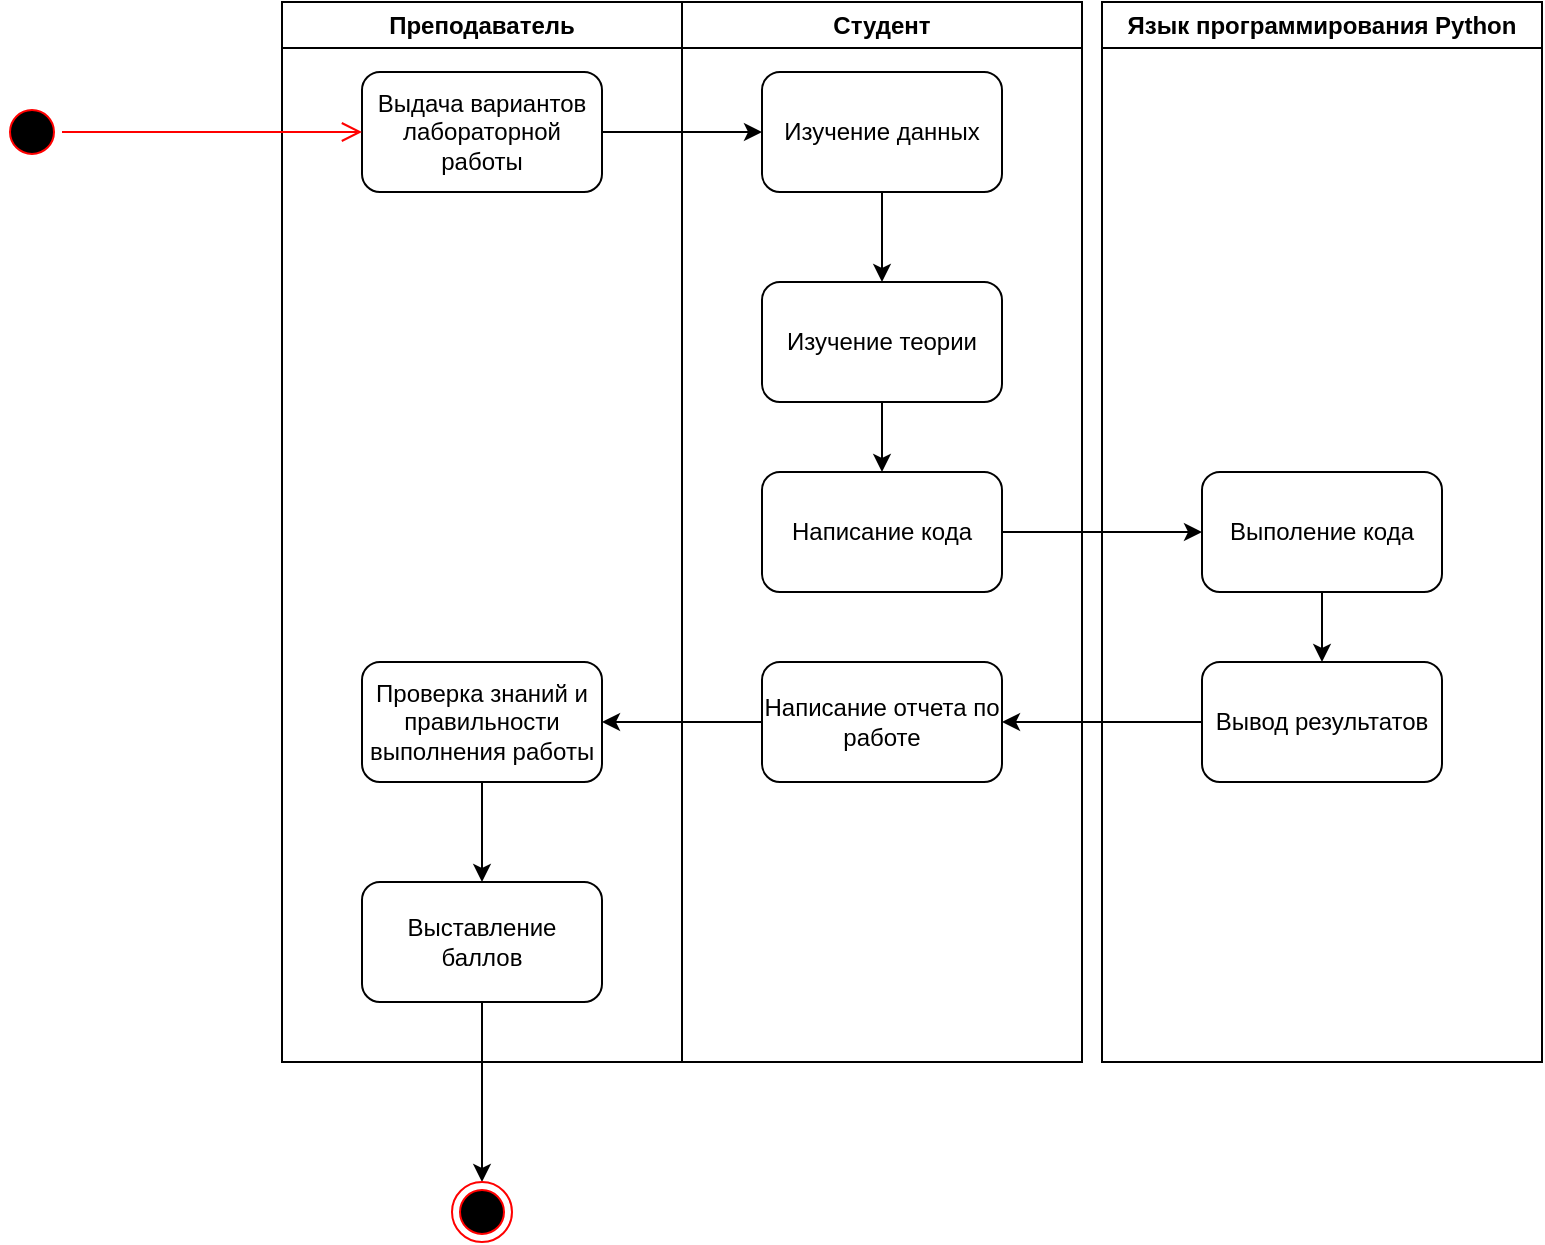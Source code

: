<mxfile version="24.7.8">
  <diagram name="Страница — 1" id="BF4X39aQeY8KcTRAFGeo">
    <mxGraphModel dx="1313" dy="776" grid="1" gridSize="10" guides="1" tooltips="1" connect="1" arrows="1" fold="1" page="1" pageScale="1" pageWidth="1169" pageHeight="827" math="0" shadow="0">
      <root>
        <mxCell id="0" />
        <mxCell id="1" parent="0" />
        <mxCell id="C4JD46LGUiMj1O0Nzzzd-1" value="Преподаватель" style="swimlane;whiteSpace=wrap;html=1;" vertex="1" parent="1">
          <mxGeometry x="240" y="20" width="200" height="530" as="geometry" />
        </mxCell>
        <mxCell id="C4JD46LGUiMj1O0Nzzzd-6" value="Выдача вариантов&lt;div&gt;лабораторной работы&lt;/div&gt;" style="rounded=1;whiteSpace=wrap;html=1;" vertex="1" parent="C4JD46LGUiMj1O0Nzzzd-1">
          <mxGeometry x="40" y="35" width="120" height="60" as="geometry" />
        </mxCell>
        <mxCell id="C4JD46LGUiMj1O0Nzzzd-20" value="Проверка знаний и правильности выполнения работы" style="rounded=1;whiteSpace=wrap;html=1;" vertex="1" parent="C4JD46LGUiMj1O0Nzzzd-1">
          <mxGeometry x="40" y="330" width="120" height="60" as="geometry" />
        </mxCell>
        <mxCell id="C4JD46LGUiMj1O0Nzzzd-22" value="Выставление баллов" style="rounded=1;whiteSpace=wrap;html=1;" vertex="1" parent="C4JD46LGUiMj1O0Nzzzd-1">
          <mxGeometry x="40" y="440" width="120" height="60" as="geometry" />
        </mxCell>
        <mxCell id="C4JD46LGUiMj1O0Nzzzd-21" value="" style="endArrow=classic;html=1;rounded=0;exitX=0.5;exitY=1;exitDx=0;exitDy=0;" edge="1" parent="C4JD46LGUiMj1O0Nzzzd-1" source="C4JD46LGUiMj1O0Nzzzd-20" target="C4JD46LGUiMj1O0Nzzzd-22">
          <mxGeometry width="50" height="50" relative="1" as="geometry">
            <mxPoint x="220" y="380" as="sourcePoint" />
            <mxPoint x="100" y="430" as="targetPoint" />
          </mxGeometry>
        </mxCell>
        <mxCell id="C4JD46LGUiMj1O0Nzzzd-2" value="Студент" style="swimlane;whiteSpace=wrap;html=1;" vertex="1" parent="1">
          <mxGeometry x="440" y="20" width="200" height="530" as="geometry" />
        </mxCell>
        <mxCell id="C4JD46LGUiMj1O0Nzzzd-8" value="Изучение данных" style="rounded=1;whiteSpace=wrap;html=1;" vertex="1" parent="C4JD46LGUiMj1O0Nzzzd-2">
          <mxGeometry x="40" y="35" width="120" height="60" as="geometry" />
        </mxCell>
        <mxCell id="C4JD46LGUiMj1O0Nzzzd-10" value="Изучение теории" style="rounded=1;whiteSpace=wrap;html=1;" vertex="1" parent="C4JD46LGUiMj1O0Nzzzd-2">
          <mxGeometry x="40" y="140" width="120" height="60" as="geometry" />
        </mxCell>
        <mxCell id="C4JD46LGUiMj1O0Nzzzd-9" value="" style="endArrow=classic;html=1;rounded=0;exitX=0.5;exitY=1;exitDx=0;exitDy=0;" edge="1" parent="C4JD46LGUiMj1O0Nzzzd-2" source="C4JD46LGUiMj1O0Nzzzd-8" target="C4JD46LGUiMj1O0Nzzzd-10">
          <mxGeometry width="50" height="50" relative="1" as="geometry">
            <mxPoint x="-30" y="150" as="sourcePoint" />
            <mxPoint x="100" y="140" as="targetPoint" />
          </mxGeometry>
        </mxCell>
        <mxCell id="C4JD46LGUiMj1O0Nzzzd-12" value="Написание кода" style="rounded=1;whiteSpace=wrap;html=1;" vertex="1" parent="C4JD46LGUiMj1O0Nzzzd-2">
          <mxGeometry x="40" y="235" width="120" height="60" as="geometry" />
        </mxCell>
        <mxCell id="C4JD46LGUiMj1O0Nzzzd-11" value="" style="endArrow=classic;html=1;rounded=0;exitX=0.5;exitY=1;exitDx=0;exitDy=0;" edge="1" parent="C4JD46LGUiMj1O0Nzzzd-2" source="C4JD46LGUiMj1O0Nzzzd-10" target="C4JD46LGUiMj1O0Nzzzd-12">
          <mxGeometry width="50" height="50" relative="1" as="geometry">
            <mxPoint x="50" y="330" as="sourcePoint" />
            <mxPoint x="100" y="280" as="targetPoint" />
          </mxGeometry>
        </mxCell>
        <mxCell id="C4JD46LGUiMj1O0Nzzzd-18" value="Написание отчета по работе" style="rounded=1;whiteSpace=wrap;html=1;" vertex="1" parent="C4JD46LGUiMj1O0Nzzzd-2">
          <mxGeometry x="40" y="330" width="120" height="60" as="geometry" />
        </mxCell>
        <mxCell id="C4JD46LGUiMj1O0Nzzzd-3" value="Язык программирования Python" style="swimlane;whiteSpace=wrap;html=1;" vertex="1" parent="1">
          <mxGeometry x="650" y="20" width="220" height="530" as="geometry" />
        </mxCell>
        <mxCell id="C4JD46LGUiMj1O0Nzzzd-14" value="Выполение кода" style="rounded=1;whiteSpace=wrap;html=1;" vertex="1" parent="C4JD46LGUiMj1O0Nzzzd-3">
          <mxGeometry x="50" y="235" width="120" height="60" as="geometry" />
        </mxCell>
        <mxCell id="C4JD46LGUiMj1O0Nzzzd-16" value="Вывод результатов" style="rounded=1;whiteSpace=wrap;html=1;" vertex="1" parent="C4JD46LGUiMj1O0Nzzzd-3">
          <mxGeometry x="50" y="330" width="120" height="60" as="geometry" />
        </mxCell>
        <mxCell id="C4JD46LGUiMj1O0Nzzzd-15" value="" style="endArrow=classic;html=1;rounded=0;exitX=0.5;exitY=1;exitDx=0;exitDy=0;" edge="1" parent="C4JD46LGUiMj1O0Nzzzd-3" source="C4JD46LGUiMj1O0Nzzzd-14" target="C4JD46LGUiMj1O0Nzzzd-16">
          <mxGeometry width="50" height="50" relative="1" as="geometry">
            <mxPoint x="-90" y="400" as="sourcePoint" />
            <mxPoint x="110" y="330" as="targetPoint" />
          </mxGeometry>
        </mxCell>
        <mxCell id="C4JD46LGUiMj1O0Nzzzd-4" value="" style="ellipse;html=1;shape=startState;fillColor=#000000;strokeColor=#ff0000;" vertex="1" parent="1">
          <mxGeometry x="100" y="70" width="30" height="30" as="geometry" />
        </mxCell>
        <mxCell id="C4JD46LGUiMj1O0Nzzzd-5" value="" style="edgeStyle=orthogonalEdgeStyle;html=1;verticalAlign=bottom;endArrow=open;endSize=8;strokeColor=#ff0000;rounded=0;entryX=0;entryY=0.5;entryDx=0;entryDy=0;" edge="1" source="C4JD46LGUiMj1O0Nzzzd-4" parent="1" target="C4JD46LGUiMj1O0Nzzzd-6">
          <mxGeometry relative="1" as="geometry">
            <mxPoint x="260" y="85" as="targetPoint" />
          </mxGeometry>
        </mxCell>
        <mxCell id="C4JD46LGUiMj1O0Nzzzd-7" value="" style="endArrow=classic;html=1;rounded=0;exitX=1;exitY=0.5;exitDx=0;exitDy=0;" edge="1" parent="1" source="C4JD46LGUiMj1O0Nzzzd-6" target="C4JD46LGUiMj1O0Nzzzd-8">
          <mxGeometry width="50" height="50" relative="1" as="geometry">
            <mxPoint x="410" y="100" as="sourcePoint" />
            <mxPoint x="480" y="85" as="targetPoint" />
          </mxGeometry>
        </mxCell>
        <mxCell id="C4JD46LGUiMj1O0Nzzzd-13" value="" style="endArrow=classic;html=1;rounded=0;exitX=1;exitY=0.5;exitDx=0;exitDy=0;" edge="1" parent="1" source="C4JD46LGUiMj1O0Nzzzd-12" target="C4JD46LGUiMj1O0Nzzzd-14">
          <mxGeometry width="50" height="50" relative="1" as="geometry">
            <mxPoint x="560" y="350" as="sourcePoint" />
            <mxPoint x="710" y="285" as="targetPoint" />
          </mxGeometry>
        </mxCell>
        <mxCell id="C4JD46LGUiMj1O0Nzzzd-17" value="" style="endArrow=classic;html=1;rounded=0;exitX=0;exitY=0.5;exitDx=0;exitDy=0;" edge="1" parent="1" source="C4JD46LGUiMj1O0Nzzzd-16" target="C4JD46LGUiMj1O0Nzzzd-18">
          <mxGeometry width="50" height="50" relative="1" as="geometry">
            <mxPoint x="640" y="480" as="sourcePoint" />
            <mxPoint x="600" y="380" as="targetPoint" />
          </mxGeometry>
        </mxCell>
        <mxCell id="C4JD46LGUiMj1O0Nzzzd-19" value="" style="endArrow=classic;html=1;rounded=0;exitX=0;exitY=0.5;exitDx=0;exitDy=0;" edge="1" parent="1" source="C4JD46LGUiMj1O0Nzzzd-18" target="C4JD46LGUiMj1O0Nzzzd-20">
          <mxGeometry width="50" height="50" relative="1" as="geometry">
            <mxPoint x="460" y="380" as="sourcePoint" />
            <mxPoint x="400" y="380" as="targetPoint" />
          </mxGeometry>
        </mxCell>
        <mxCell id="C4JD46LGUiMj1O0Nzzzd-23" value="" style="endArrow=classic;html=1;rounded=0;exitX=0.5;exitY=1;exitDx=0;exitDy=0;" edge="1" parent="1" source="C4JD46LGUiMj1O0Nzzzd-22" target="C4JD46LGUiMj1O0Nzzzd-24">
          <mxGeometry width="50" height="50" relative="1" as="geometry">
            <mxPoint x="460" y="560" as="sourcePoint" />
            <mxPoint x="340" y="600" as="targetPoint" />
          </mxGeometry>
        </mxCell>
        <mxCell id="C4JD46LGUiMj1O0Nzzzd-24" value="" style="ellipse;html=1;shape=endState;fillColor=#000000;strokeColor=#ff0000;" vertex="1" parent="1">
          <mxGeometry x="325" y="610" width="30" height="30" as="geometry" />
        </mxCell>
      </root>
    </mxGraphModel>
  </diagram>
</mxfile>
